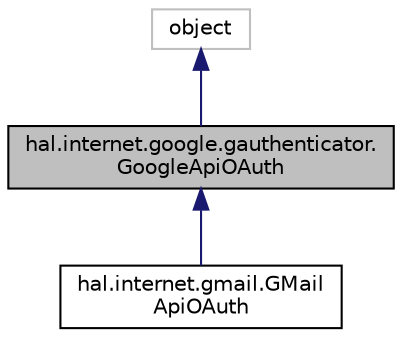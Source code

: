digraph "hal.internet.google.gauthenticator.GoogleApiOAuth"
{
  edge [fontname="Helvetica",fontsize="10",labelfontname="Helvetica",labelfontsize="10"];
  node [fontname="Helvetica",fontsize="10",shape=record];
  Node1 [label="hal.internet.google.gauthenticator.\lGoogleApiOAuth",height=0.2,width=0.4,color="black", fillcolor="grey75", style="filled", fontcolor="black"];
  Node2 -> Node1 [dir="back",color="midnightblue",fontsize="10",style="solid",fontname="Helvetica"];
  Node2 [label="object",height=0.2,width=0.4,color="grey75", fillcolor="white", style="filled"];
  Node1 -> Node3 [dir="back",color="midnightblue",fontsize="10",style="solid",fontname="Helvetica"];
  Node3 [label="hal.internet.gmail.GMail\lApiOAuth",height=0.2,width=0.4,color="black", fillcolor="white", style="filled",URL="$classhal_1_1internet_1_1gmail_1_1_g_mail_api_o_auth.html"];
}
